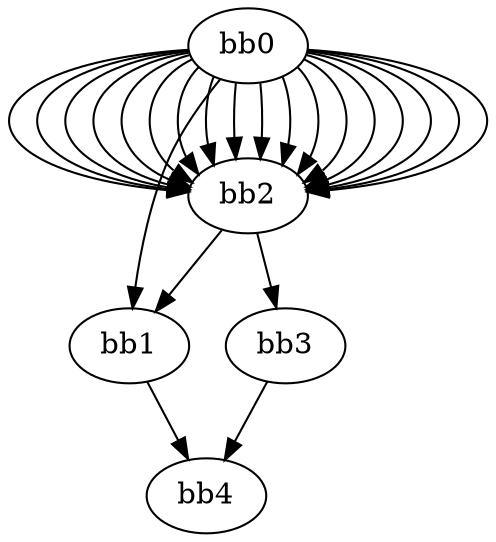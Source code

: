 digraph {
    0 [ label = "bb0\l" ]
    1 [ label = "bb1\l" ]
    2 [ label = "bb2\l" ]
    3 [ label = "bb3\l" ]
    4 [ label = "bb4\l" ]
    0 -> 1 [ ]
    0 -> 2 [ ]
    0 -> 2 [ ]
    0 -> 2 [ ]
    0 -> 2 [ ]
    0 -> 2 [ ]
    0 -> 2 [ ]
    0 -> 2 [ ]
    0 -> 2 [ ]
    0 -> 2 [ ]
    0 -> 2 [ ]
    0 -> 2 [ ]
    0 -> 2 [ ]
    0 -> 2 [ ]
    0 -> 2 [ ]
    0 -> 2 [ ]
    0 -> 2 [ ]
    0 -> 2 [ ]
    0 -> 2 [ ]
    1 -> 4 [ ]
    2 -> 1 [ ]
    2 -> 3 [ ]
    3 -> 4 [ ]
}

